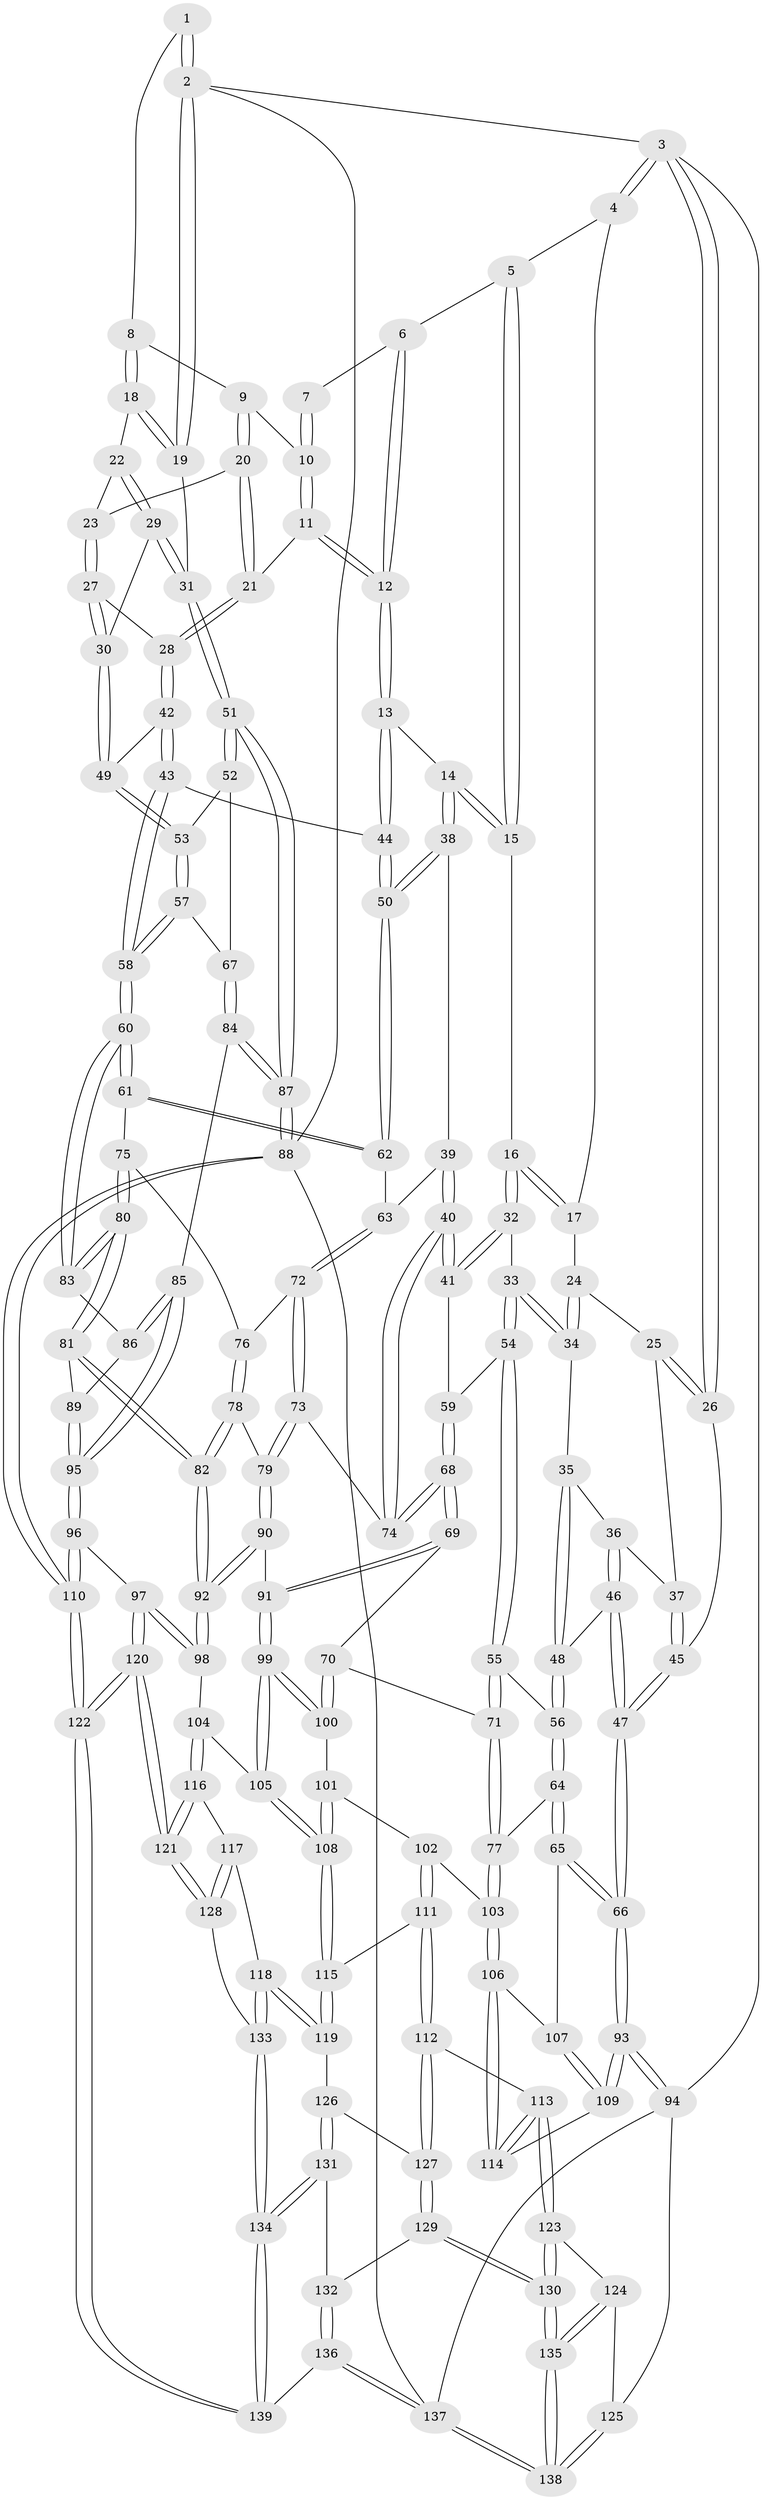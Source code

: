 // Generated by graph-tools (version 1.1) at 2025/03/03/09/25 03:03:22]
// undirected, 139 vertices, 344 edges
graph export_dot {
graph [start="1"]
  node [color=gray90,style=filled];
  1 [pos="+0.8558560353851126+0"];
  2 [pos="+1+0"];
  3 [pos="+0+0"];
  4 [pos="+0.06471323888857296+0"];
  5 [pos="+0.5084118986581656+0"];
  6 [pos="+0.5739036546241517+0"];
  7 [pos="+0.6980738956560528+0"];
  8 [pos="+0.9025586571555407+0.06321073153087049"];
  9 [pos="+0.8324579036569341+0.0853360431904574"];
  10 [pos="+0.7456197018754097+0.03113253715054175"];
  11 [pos="+0.6880483527028607+0.16790767417572947"];
  12 [pos="+0.6830850907780024+0.17047386187294314"];
  13 [pos="+0.6333012740543779+0.2027704340820313"];
  14 [pos="+0.622438516679274+0.2045844891867803"];
  15 [pos="+0.478227010617015+0.060231773994163414"];
  16 [pos="+0.3950539325720877+0.1302430451481181"];
  17 [pos="+0.18478429623262468+0.08415898373457523"];
  18 [pos="+0.9534854235761542+0.10584771762644037"];
  19 [pos="+1+0.1447552072586262"];
  20 [pos="+0.8120722595473739+0.17441109960138323"];
  21 [pos="+0.7742859902635802+0.18156520225506317"];
  22 [pos="+0.884657749535774+0.18589501362418626"];
  23 [pos="+0.8145002135507518+0.17563040871971408"];
  24 [pos="+0.17281722203396757+0.11672606875041154"];
  25 [pos="+0.16996868458745704+0.12126927166838856"];
  26 [pos="+0+0.2837311956257523"];
  27 [pos="+0.8318240547832766+0.24945547265913728"];
  28 [pos="+0.7896865923280205+0.27934860709602255"];
  29 [pos="+0.9174705504903993+0.26644819052201996"];
  30 [pos="+0.8976239773866708+0.2845765573032445"];
  31 [pos="+1+0.26439162962407586"];
  32 [pos="+0.37662579216504477+0.252156381892576"];
  33 [pos="+0.3230713241946393+0.2745660172390239"];
  34 [pos="+0.3216597139506558+0.2739039309773695"];
  35 [pos="+0.24675306199047917+0.26418587277883193"];
  36 [pos="+0.1728940640526762+0.24329726491935622"];
  37 [pos="+0.16698875013594994+0.22080679492790728"];
  38 [pos="+0.5962151287059619+0.2541115157174025"];
  39 [pos="+0.5685543905679284+0.28560665120953554"];
  40 [pos="+0.47616315698709+0.3465171916271775"];
  41 [pos="+0.47474763098849315+0.34538642160879035"];
  42 [pos="+0.7856651622107721+0.2917853442375766"];
  43 [pos="+0.7631695096956156+0.3143191554392167"];
  44 [pos="+0.7337963421476235+0.30089723688930603"];
  45 [pos="+0+0.35046253134225475"];
  46 [pos="+0.1550389268679258+0.3302345930065178"];
  47 [pos="+0+0.38860208352893005"];
  48 [pos="+0.1911354285236101+0.35936285184143585"];
  49 [pos="+0.8894457466545734+0.29947499024784374"];
  50 [pos="+0.678713370350096+0.3663186796681908"];
  51 [pos="+1+0.3384579473309504"];
  52 [pos="+0.9862876105892077+0.37975031768949374"];
  53 [pos="+0.8862007275502266+0.3186960326581935"];
  54 [pos="+0.2728681853108595+0.3661062966237301"];
  55 [pos="+0.24480524134840392+0.3885877803084184"];
  56 [pos="+0.2166027121731087+0.3828025134751879"];
  57 [pos="+0.8388776301616064+0.42488683908885844"];
  58 [pos="+0.8011535527693422+0.42765023636063854"];
  59 [pos="+0.3141189986831928+0.3802784755423773"];
  60 [pos="+0.8000557633687126+0.4284297184623866"];
  61 [pos="+0.7767659591133551+0.42740883210702785"];
  62 [pos="+0.6810400257174855+0.38952442811116816"];
  63 [pos="+0.6375408723597975+0.41172898271940556"];
  64 [pos="+0.07186912546353487+0.5386377898680053"];
  65 [pos="+0.04473262023770689+0.5429668632918814"];
  66 [pos="+0+0.5270009249383113"];
  67 [pos="+0.8605100329645908+0.435682641794301"];
  68 [pos="+0.45285182846779765+0.47035341831663674"];
  69 [pos="+0.4426352699753301+0.48100530036867856"];
  70 [pos="+0.3104305821483527+0.5516579588019914"];
  71 [pos="+0.30585820665865265+0.55200677047891"];
  72 [pos="+0.6203527352751743+0.44176712460604584"];
  73 [pos="+0.5138780275118184+0.4723889176919425"];
  74 [pos="+0.47329986633722626+0.455356773314257"];
  75 [pos="+0.6871243208034378+0.4701089284359836"];
  76 [pos="+0.6587003042683213+0.4748156213105008"];
  77 [pos="+0.2776020240742819+0.5728443900029211"];
  78 [pos="+0.6582460531760486+0.5734111446909347"];
  79 [pos="+0.5500554646340123+0.5216211050362782"];
  80 [pos="+0.7207402709831383+0.5467247073237361"];
  81 [pos="+0.6838489620361393+0.5820093060292081"];
  82 [pos="+0.6688906978512933+0.5862652390399365"];
  83 [pos="+0.7766346971684667+0.509086525453315"];
  84 [pos="+0.9933925271077338+0.59461787841607"];
  85 [pos="+0.9064165567125007+0.6428729510053328"];
  86 [pos="+0.786273008713474+0.5263081590810855"];
  87 [pos="+1+0.5921692167679938"];
  88 [pos="+1+1"];
  89 [pos="+0.7743484078578413+0.6241006702063047"];
  90 [pos="+0.5431494825980548+0.627114398230338"];
  91 [pos="+0.4798877043414592+0.6341595639229702"];
  92 [pos="+0.6299734154283955+0.6965461059197979"];
  93 [pos="+0+0.6792789682852894"];
  94 [pos="+0+0.8035881741091626"];
  95 [pos="+0.8492444241019035+0.6986463558759655"];
  96 [pos="+0.8433037656754312+0.7112782214776371"];
  97 [pos="+0.6752453607027331+0.7497997452249582"];
  98 [pos="+0.6317924274206449+0.7108850198775264"];
  99 [pos="+0.44819720324053+0.674860409978823"];
  100 [pos="+0.3951475203484892+0.6452198373255287"];
  101 [pos="+0.36778509615366795+0.6877555144125873"];
  102 [pos="+0.29178251753124945+0.7335891862181629"];
  103 [pos="+0.25253617077900403+0.7075705687834543"];
  104 [pos="+0.5377348273842995+0.7496458443657777"];
  105 [pos="+0.45866144315648694+0.7320882948888806"];
  106 [pos="+0.209504707163807+0.7324408525238761"];
  107 [pos="+0.14883569939488028+0.682180215516472"];
  108 [pos="+0.41441409904472576+0.7733758670148371"];
  109 [pos="+0.029405755094479496+0.7399951983976221"];
  110 [pos="+1+1"];
  111 [pos="+0.34776389772059546+0.7881311558246551"];
  112 [pos="+0.2620371432346803+0.8625564307987933"];
  113 [pos="+0.1684788465034265+0.8153258554458739"];
  114 [pos="+0.16733552927405368+0.7942485558466018"];
  115 [pos="+0.388842677320217+0.8021254945390185"];
  116 [pos="+0.5327498586111484+0.8152902777685814"];
  117 [pos="+0.4786431126485391+0.8589352391757106"];
  118 [pos="+0.4446119952812566+0.8663986361395721"];
  119 [pos="+0.3924637112908298+0.8134674029035818"];
  120 [pos="+0.6744268990858563+0.9412594337374313"];
  121 [pos="+0.6267300649331181+0.9273660096496159"];
  122 [pos="+0.9009330960592498+1"];
  123 [pos="+0.14420199728049307+0.864627841591347"];
  124 [pos="+0.13314450409416115+0.8735247600763961"];
  125 [pos="+0.06292915024788732+0.9114032882160225"];
  126 [pos="+0.34839089227600745+0.8922980248075421"];
  127 [pos="+0.2692849923872808+0.8851550475993297"];
  128 [pos="+0.6063182026162727+0.9272828721646629"];
  129 [pos="+0.2629605822024529+0.9204194308993506"];
  130 [pos="+0.21171486684938035+0.936127601165553"];
  131 [pos="+0.349994061507083+0.9376007828376732"];
  132 [pos="+0.2718318174520415+0.9316746496103278"];
  133 [pos="+0.45236732399239615+0.9597608100415154"];
  134 [pos="+0.40687749668549383+1"];
  135 [pos="+0.1849837181665958+1"];
  136 [pos="+0.3037550644754436+1"];
  137 [pos="+0.17030112837587238+1"];
  138 [pos="+0.1625930992211453+1"];
  139 [pos="+0.3739382556283334+1"];
  1 -- 2;
  1 -- 2;
  1 -- 8;
  2 -- 3;
  2 -- 19;
  2 -- 19;
  2 -- 88;
  3 -- 4;
  3 -- 4;
  3 -- 26;
  3 -- 26;
  3 -- 94;
  4 -- 5;
  4 -- 17;
  5 -- 6;
  5 -- 15;
  5 -- 15;
  6 -- 7;
  6 -- 12;
  6 -- 12;
  7 -- 10;
  7 -- 10;
  8 -- 9;
  8 -- 18;
  8 -- 18;
  9 -- 10;
  9 -- 20;
  9 -- 20;
  10 -- 11;
  10 -- 11;
  11 -- 12;
  11 -- 12;
  11 -- 21;
  12 -- 13;
  12 -- 13;
  13 -- 14;
  13 -- 44;
  13 -- 44;
  14 -- 15;
  14 -- 15;
  14 -- 38;
  14 -- 38;
  15 -- 16;
  16 -- 17;
  16 -- 17;
  16 -- 32;
  16 -- 32;
  17 -- 24;
  18 -- 19;
  18 -- 19;
  18 -- 22;
  19 -- 31;
  20 -- 21;
  20 -- 21;
  20 -- 23;
  21 -- 28;
  21 -- 28;
  22 -- 23;
  22 -- 29;
  22 -- 29;
  23 -- 27;
  23 -- 27;
  24 -- 25;
  24 -- 34;
  24 -- 34;
  25 -- 26;
  25 -- 26;
  25 -- 37;
  26 -- 45;
  27 -- 28;
  27 -- 30;
  27 -- 30;
  28 -- 42;
  28 -- 42;
  29 -- 30;
  29 -- 31;
  29 -- 31;
  30 -- 49;
  30 -- 49;
  31 -- 51;
  31 -- 51;
  32 -- 33;
  32 -- 41;
  32 -- 41;
  33 -- 34;
  33 -- 34;
  33 -- 54;
  33 -- 54;
  34 -- 35;
  35 -- 36;
  35 -- 48;
  35 -- 48;
  36 -- 37;
  36 -- 46;
  36 -- 46;
  37 -- 45;
  37 -- 45;
  38 -- 39;
  38 -- 50;
  38 -- 50;
  39 -- 40;
  39 -- 40;
  39 -- 63;
  40 -- 41;
  40 -- 41;
  40 -- 74;
  40 -- 74;
  41 -- 59;
  42 -- 43;
  42 -- 43;
  42 -- 49;
  43 -- 44;
  43 -- 58;
  43 -- 58;
  44 -- 50;
  44 -- 50;
  45 -- 47;
  45 -- 47;
  46 -- 47;
  46 -- 47;
  46 -- 48;
  47 -- 66;
  47 -- 66;
  48 -- 56;
  48 -- 56;
  49 -- 53;
  49 -- 53;
  50 -- 62;
  50 -- 62;
  51 -- 52;
  51 -- 52;
  51 -- 87;
  51 -- 87;
  52 -- 53;
  52 -- 67;
  53 -- 57;
  53 -- 57;
  54 -- 55;
  54 -- 55;
  54 -- 59;
  55 -- 56;
  55 -- 71;
  55 -- 71;
  56 -- 64;
  56 -- 64;
  57 -- 58;
  57 -- 58;
  57 -- 67;
  58 -- 60;
  58 -- 60;
  59 -- 68;
  59 -- 68;
  60 -- 61;
  60 -- 61;
  60 -- 83;
  60 -- 83;
  61 -- 62;
  61 -- 62;
  61 -- 75;
  62 -- 63;
  63 -- 72;
  63 -- 72;
  64 -- 65;
  64 -- 65;
  64 -- 77;
  65 -- 66;
  65 -- 66;
  65 -- 107;
  66 -- 93;
  66 -- 93;
  67 -- 84;
  67 -- 84;
  68 -- 69;
  68 -- 69;
  68 -- 74;
  68 -- 74;
  69 -- 70;
  69 -- 91;
  69 -- 91;
  70 -- 71;
  70 -- 100;
  70 -- 100;
  71 -- 77;
  71 -- 77;
  72 -- 73;
  72 -- 73;
  72 -- 76;
  73 -- 74;
  73 -- 79;
  73 -- 79;
  75 -- 76;
  75 -- 80;
  75 -- 80;
  76 -- 78;
  76 -- 78;
  77 -- 103;
  77 -- 103;
  78 -- 79;
  78 -- 82;
  78 -- 82;
  79 -- 90;
  79 -- 90;
  80 -- 81;
  80 -- 81;
  80 -- 83;
  80 -- 83;
  81 -- 82;
  81 -- 82;
  81 -- 89;
  82 -- 92;
  82 -- 92;
  83 -- 86;
  84 -- 85;
  84 -- 87;
  84 -- 87;
  85 -- 86;
  85 -- 86;
  85 -- 95;
  85 -- 95;
  86 -- 89;
  87 -- 88;
  87 -- 88;
  88 -- 110;
  88 -- 110;
  88 -- 137;
  89 -- 95;
  89 -- 95;
  90 -- 91;
  90 -- 92;
  90 -- 92;
  91 -- 99;
  91 -- 99;
  92 -- 98;
  92 -- 98;
  93 -- 94;
  93 -- 94;
  93 -- 109;
  93 -- 109;
  94 -- 125;
  94 -- 137;
  95 -- 96;
  95 -- 96;
  96 -- 97;
  96 -- 110;
  96 -- 110;
  97 -- 98;
  97 -- 98;
  97 -- 120;
  97 -- 120;
  98 -- 104;
  99 -- 100;
  99 -- 100;
  99 -- 105;
  99 -- 105;
  100 -- 101;
  101 -- 102;
  101 -- 108;
  101 -- 108;
  102 -- 103;
  102 -- 111;
  102 -- 111;
  103 -- 106;
  103 -- 106;
  104 -- 105;
  104 -- 116;
  104 -- 116;
  105 -- 108;
  105 -- 108;
  106 -- 107;
  106 -- 114;
  106 -- 114;
  107 -- 109;
  107 -- 109;
  108 -- 115;
  108 -- 115;
  109 -- 114;
  110 -- 122;
  110 -- 122;
  111 -- 112;
  111 -- 112;
  111 -- 115;
  112 -- 113;
  112 -- 127;
  112 -- 127;
  113 -- 114;
  113 -- 114;
  113 -- 123;
  113 -- 123;
  115 -- 119;
  115 -- 119;
  116 -- 117;
  116 -- 121;
  116 -- 121;
  117 -- 118;
  117 -- 128;
  117 -- 128;
  118 -- 119;
  118 -- 119;
  118 -- 133;
  118 -- 133;
  119 -- 126;
  120 -- 121;
  120 -- 121;
  120 -- 122;
  120 -- 122;
  121 -- 128;
  121 -- 128;
  122 -- 139;
  122 -- 139;
  123 -- 124;
  123 -- 130;
  123 -- 130;
  124 -- 125;
  124 -- 135;
  124 -- 135;
  125 -- 138;
  125 -- 138;
  126 -- 127;
  126 -- 131;
  126 -- 131;
  127 -- 129;
  127 -- 129;
  128 -- 133;
  129 -- 130;
  129 -- 130;
  129 -- 132;
  130 -- 135;
  130 -- 135;
  131 -- 132;
  131 -- 134;
  131 -- 134;
  132 -- 136;
  132 -- 136;
  133 -- 134;
  133 -- 134;
  134 -- 139;
  134 -- 139;
  135 -- 138;
  135 -- 138;
  136 -- 137;
  136 -- 137;
  136 -- 139;
  137 -- 138;
  137 -- 138;
}
